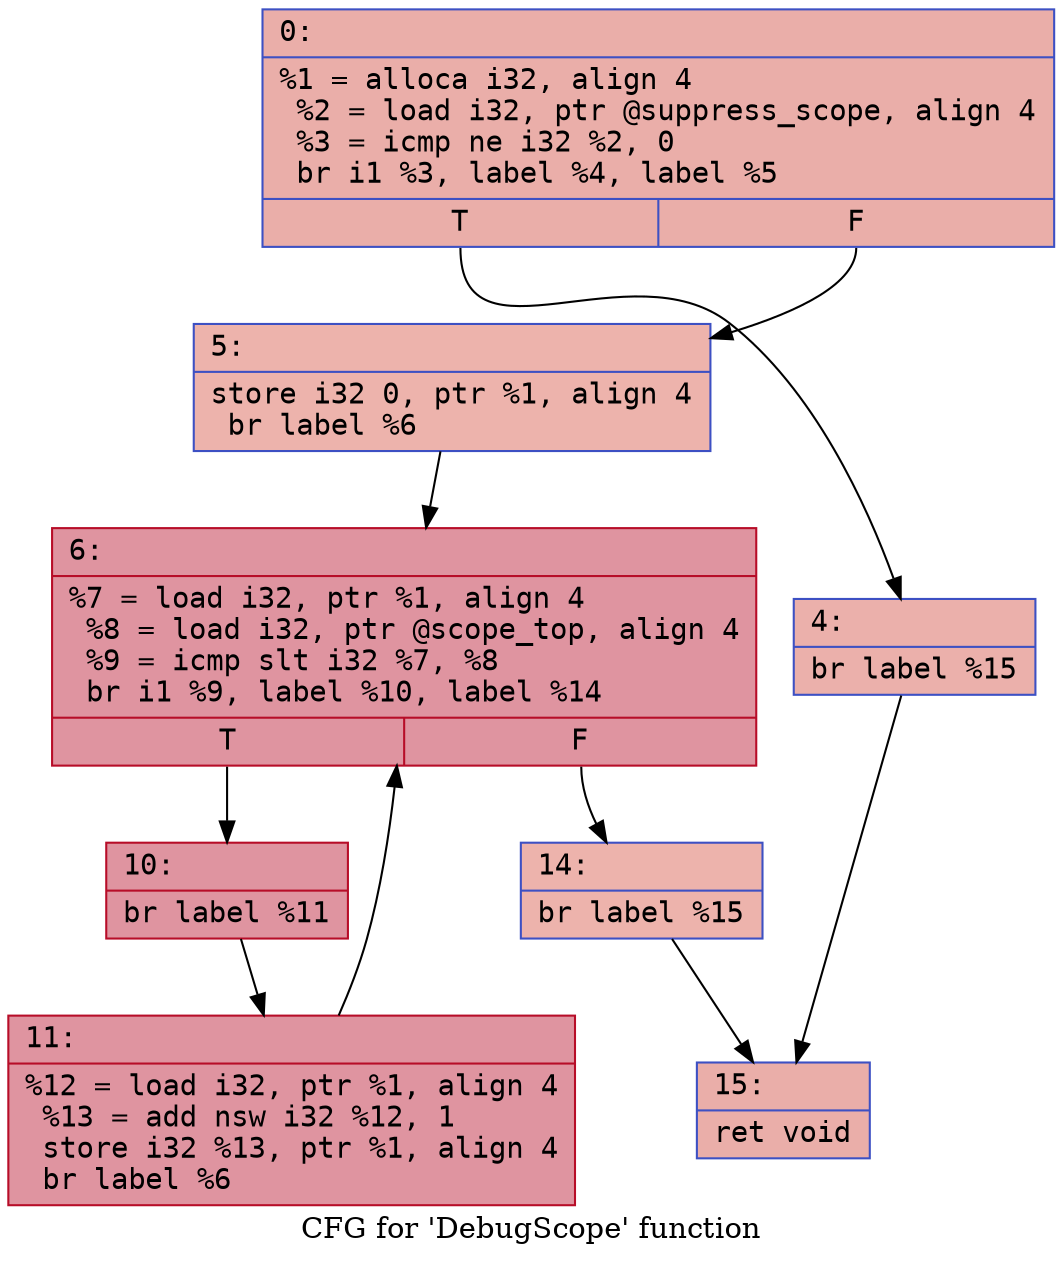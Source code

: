 digraph "CFG for 'DebugScope' function" {
	label="CFG for 'DebugScope' function";

	Node0x60000037eee0 [shape=record,color="#3d50c3ff", style=filled, fillcolor="#d0473d70" fontname="Courier",label="{0:\l|  %1 = alloca i32, align 4\l  %2 = load i32, ptr @suppress_scope, align 4\l  %3 = icmp ne i32 %2, 0\l  br i1 %3, label %4, label %5\l|{<s0>T|<s1>F}}"];
	Node0x60000037eee0:s0 -> Node0x60000037ef30[tooltip="0 -> 4\nProbability 62.50%" ];
	Node0x60000037eee0:s1 -> Node0x60000037ef80[tooltip="0 -> 5\nProbability 37.50%" ];
	Node0x60000037ef30 [shape=record,color="#3d50c3ff", style=filled, fillcolor="#d24b4070" fontname="Courier",label="{4:\l|  br label %15\l}"];
	Node0x60000037ef30 -> Node0x60000037f110[tooltip="4 -> 15\nProbability 100.00%" ];
	Node0x60000037ef80 [shape=record,color="#3d50c3ff", style=filled, fillcolor="#d6524470" fontname="Courier",label="{5:\l|  store i32 0, ptr %1, align 4\l  br label %6\l}"];
	Node0x60000037ef80 -> Node0x60000037efd0[tooltip="5 -> 6\nProbability 100.00%" ];
	Node0x60000037efd0 [shape=record,color="#b70d28ff", style=filled, fillcolor="#b70d2870" fontname="Courier",label="{6:\l|  %7 = load i32, ptr %1, align 4\l  %8 = load i32, ptr @scope_top, align 4\l  %9 = icmp slt i32 %7, %8\l  br i1 %9, label %10, label %14\l|{<s0>T|<s1>F}}"];
	Node0x60000037efd0:s0 -> Node0x60000037f020[tooltip="6 -> 10\nProbability 96.88%" ];
	Node0x60000037efd0:s1 -> Node0x60000037f0c0[tooltip="6 -> 14\nProbability 3.12%" ];
	Node0x60000037f020 [shape=record,color="#b70d28ff", style=filled, fillcolor="#b70d2870" fontname="Courier",label="{10:\l|  br label %11\l}"];
	Node0x60000037f020 -> Node0x60000037f070[tooltip="10 -> 11\nProbability 100.00%" ];
	Node0x60000037f070 [shape=record,color="#b70d28ff", style=filled, fillcolor="#b70d2870" fontname="Courier",label="{11:\l|  %12 = load i32, ptr %1, align 4\l  %13 = add nsw i32 %12, 1\l  store i32 %13, ptr %1, align 4\l  br label %6\l}"];
	Node0x60000037f070 -> Node0x60000037efd0[tooltip="11 -> 6\nProbability 100.00%" ];
	Node0x60000037f0c0 [shape=record,color="#3d50c3ff", style=filled, fillcolor="#d6524470" fontname="Courier",label="{14:\l|  br label %15\l}"];
	Node0x60000037f0c0 -> Node0x60000037f110[tooltip="14 -> 15\nProbability 100.00%" ];
	Node0x60000037f110 [shape=record,color="#3d50c3ff", style=filled, fillcolor="#d0473d70" fontname="Courier",label="{15:\l|  ret void\l}"];
}
